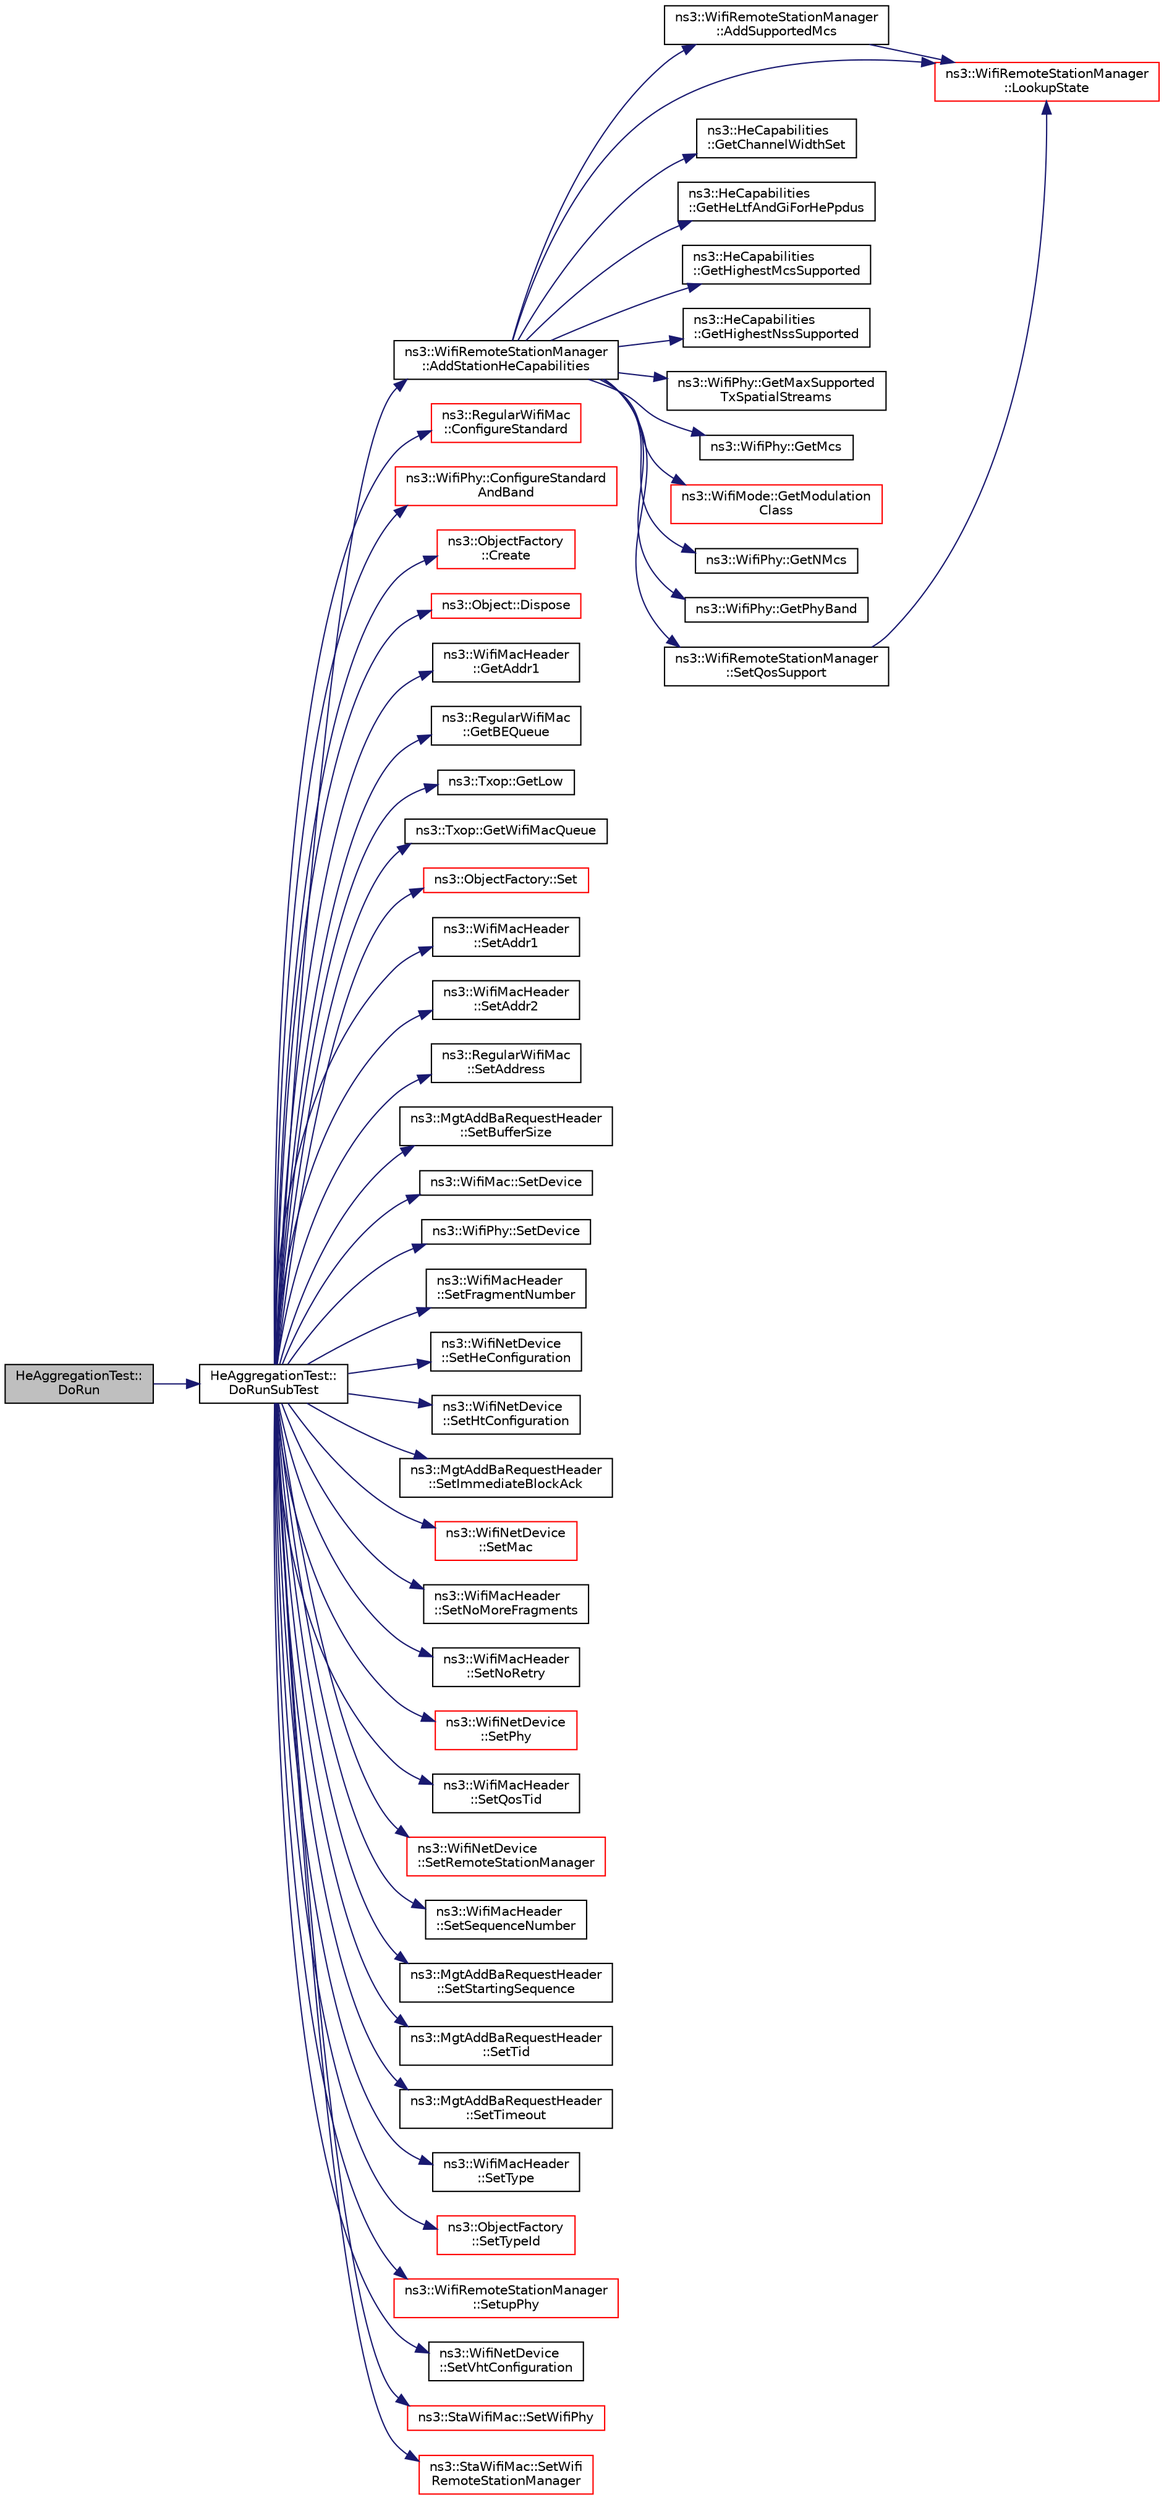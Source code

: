 digraph "HeAggregationTest::DoRun"
{
 // LATEX_PDF_SIZE
  edge [fontname="Helvetica",fontsize="10",labelfontname="Helvetica",labelfontsize="10"];
  node [fontname="Helvetica",fontsize="10",shape=record];
  rankdir="LR";
  Node1 [label="HeAggregationTest::\lDoRun",height=0.2,width=0.4,color="black", fillcolor="grey75", style="filled", fontcolor="black",tooltip="Implementation to actually run this TestCase."];
  Node1 -> Node2 [color="midnightblue",fontsize="10",style="solid",fontname="Helvetica"];
  Node2 [label="HeAggregationTest::\lDoRunSubTest",height=0.2,width=0.4,color="black", fillcolor="white", style="filled",URL="$class_he_aggregation_test.html#a2a6873db3bb78489db82a54591b429f3",tooltip="Run test for a given buffer size."];
  Node2 -> Node3 [color="midnightblue",fontsize="10",style="solid",fontname="Helvetica"];
  Node3 [label="ns3::WifiRemoteStationManager\l::AddStationHeCapabilities",height=0.2,width=0.4,color="black", fillcolor="white", style="filled",URL="$classns3_1_1_wifi_remote_station_manager.html#a8ece8d0f0cb39a10d37cd704937a793e",tooltip="Records HE capabilities of the remote station."];
  Node3 -> Node4 [color="midnightblue",fontsize="10",style="solid",fontname="Helvetica"];
  Node4 [label="ns3::WifiRemoteStationManager\l::AddSupportedMcs",height=0.2,width=0.4,color="black", fillcolor="white", style="filled",URL="$classns3_1_1_wifi_remote_station_manager.html#a4fd51c027afacdfa7225346d6d88c6b3",tooltip="Record the MCS index supported by the station."];
  Node4 -> Node5 [color="midnightblue",fontsize="10",style="solid",fontname="Helvetica"];
  Node5 [label="ns3::WifiRemoteStationManager\l::LookupState",height=0.2,width=0.4,color="red", fillcolor="white", style="filled",URL="$classns3_1_1_wifi_remote_station_manager.html#a6a5c20f231324799e383594b546ca733",tooltip="Return the state of the station associated with the given address."];
  Node3 -> Node13 [color="midnightblue",fontsize="10",style="solid",fontname="Helvetica"];
  Node13 [label="ns3::HeCapabilities\l::GetChannelWidthSet",height=0.2,width=0.4,color="black", fillcolor="white", style="filled",URL="$classns3_1_1_he_capabilities.html#abe931d92dfbfc75c6f11c3cee54b0a5f",tooltip="Get channel width set."];
  Node3 -> Node14 [color="midnightblue",fontsize="10",style="solid",fontname="Helvetica"];
  Node14 [label="ns3::HeCapabilities\l::GetHeLtfAndGiForHePpdus",height=0.2,width=0.4,color="black", fillcolor="white", style="filled",URL="$classns3_1_1_he_capabilities.html#a4ff61235d8667d94ed7d2004272c871e",tooltip="Get HE LTF and GI for HE PDPUs."];
  Node3 -> Node15 [color="midnightblue",fontsize="10",style="solid",fontname="Helvetica"];
  Node15 [label="ns3::HeCapabilities\l::GetHighestMcsSupported",height=0.2,width=0.4,color="black", fillcolor="white", style="filled",URL="$classns3_1_1_he_capabilities.html#a2bfb7e669ab31a4a64d18359b746a2db",tooltip="Get highest MCS supported."];
  Node3 -> Node16 [color="midnightblue",fontsize="10",style="solid",fontname="Helvetica"];
  Node16 [label="ns3::HeCapabilities\l::GetHighestNssSupported",height=0.2,width=0.4,color="black", fillcolor="white", style="filled",URL="$classns3_1_1_he_capabilities.html#ac8a233c7203125d521d7c89acefc39df",tooltip="Get highest NSS supported."];
  Node3 -> Node17 [color="midnightblue",fontsize="10",style="solid",fontname="Helvetica"];
  Node17 [label="ns3::WifiPhy::GetMaxSupported\lTxSpatialStreams",height=0.2,width=0.4,color="black", fillcolor="white", style="filled",URL="$classns3_1_1_wifi_phy.html#a70e3518202fa778f2a7c07be8e7c8d5f",tooltip=" "];
  Node3 -> Node18 [color="midnightblue",fontsize="10",style="solid",fontname="Helvetica"];
  Node18 [label="ns3::WifiPhy::GetMcs",height=0.2,width=0.4,color="black", fillcolor="white", style="filled",URL="$classns3_1_1_wifi_phy.html#ac5e4ea4c408896451a8ad77e77a88231",tooltip="The WifiPhy::GetMcs() method is used (e.g., by a WifiRemoteStationManager) to determine the set of tr..."];
  Node3 -> Node19 [color="midnightblue",fontsize="10",style="solid",fontname="Helvetica"];
  Node19 [label="ns3::WifiMode::GetModulation\lClass",height=0.2,width=0.4,color="red", fillcolor="white", style="filled",URL="$classns3_1_1_wifi_mode.html#a67e1664cac501221b63a2be307184cc9",tooltip=" "];
  Node3 -> Node23 [color="midnightblue",fontsize="10",style="solid",fontname="Helvetica"];
  Node23 [label="ns3::WifiPhy::GetNMcs",height=0.2,width=0.4,color="black", fillcolor="white", style="filled",URL="$classns3_1_1_wifi_phy.html#a6564e0e1e90982b5bb78898449f093e7",tooltip="The WifiPhy::GetNMcs() method is used (e.g., by a WifiRemoteStationManager) to determine the set of t..."];
  Node3 -> Node24 [color="midnightblue",fontsize="10",style="solid",fontname="Helvetica"];
  Node24 [label="ns3::WifiPhy::GetPhyBand",height=0.2,width=0.4,color="black", fillcolor="white", style="filled",URL="$classns3_1_1_wifi_phy.html#a2b02fa39810ecab33690e7a83660964f",tooltip="Get the configured Wi-Fi band."];
  Node3 -> Node5 [color="midnightblue",fontsize="10",style="solid",fontname="Helvetica"];
  Node3 -> Node25 [color="midnightblue",fontsize="10",style="solid",fontname="Helvetica"];
  Node25 [label="ns3::WifiRemoteStationManager\l::SetQosSupport",height=0.2,width=0.4,color="black", fillcolor="white", style="filled",URL="$classns3_1_1_wifi_remote_station_manager.html#a8146d57b94ed85447d28a3f66e24d45b",tooltip="Records QoS support of the remote station."];
  Node25 -> Node5 [color="midnightblue",fontsize="10",style="solid",fontname="Helvetica"];
  Node2 -> Node26 [color="midnightblue",fontsize="10",style="solid",fontname="Helvetica"];
  Node26 [label="ns3::RegularWifiMac\l::ConfigureStandard",height=0.2,width=0.4,color="red", fillcolor="white", style="filled",URL="$classns3_1_1_regular_wifi_mac.html#a99aff32071f7c8ec59d20d0b37ca2fe9",tooltip=" "];
  Node2 -> Node51 [color="midnightblue",fontsize="10",style="solid",fontname="Helvetica"];
  Node51 [label="ns3::WifiPhy::ConfigureStandard\lAndBand",height=0.2,width=0.4,color="red", fillcolor="white", style="filled",URL="$classns3_1_1_wifi_phy.html#a8051dbd3b27d1a327273424f1487d036",tooltip="Configure the PHY-level parameters for different Wi-Fi standard."];
  Node2 -> Node173 [color="midnightblue",fontsize="10",style="solid",fontname="Helvetica"];
  Node173 [label="ns3::ObjectFactory\l::Create",height=0.2,width=0.4,color="red", fillcolor="white", style="filled",URL="$classns3_1_1_object_factory.html#a52eda277f4aaab54266134ba48102ad7",tooltip="Create an Object instance of the configured TypeId."];
  Node2 -> Node255 [color="midnightblue",fontsize="10",style="solid",fontname="Helvetica"];
  Node255 [label="ns3::Object::Dispose",height=0.2,width=0.4,color="red", fillcolor="white", style="filled",URL="$classns3_1_1_object.html#aa90ae598863f6c251cdab3c3722afdaf",tooltip="Dispose of this Object."];
  Node2 -> Node257 [color="midnightblue",fontsize="10",style="solid",fontname="Helvetica"];
  Node257 [label="ns3::WifiMacHeader\l::GetAddr1",height=0.2,width=0.4,color="black", fillcolor="white", style="filled",URL="$classns3_1_1_wifi_mac_header.html#aa1c4acbda4ace9f7a920c97d71bdd097",tooltip="Return the address in the Address 1 field."];
  Node2 -> Node258 [color="midnightblue",fontsize="10",style="solid",fontname="Helvetica"];
  Node258 [label="ns3::RegularWifiMac\l::GetBEQueue",height=0.2,width=0.4,color="black", fillcolor="white", style="filled",URL="$classns3_1_1_regular_wifi_mac.html#a332d11fec14acefd309b42283fa58c3c",tooltip="Accessor for the AC_BE channel access function."];
  Node2 -> Node259 [color="midnightblue",fontsize="10",style="solid",fontname="Helvetica"];
  Node259 [label="ns3::Txop::GetLow",height=0.2,width=0.4,color="black", fillcolor="white", style="filled",URL="$classns3_1_1_txop.html#a34a0543a372e357fb7e9b9224a531ce3",tooltip="Return the MacLow associated with this Txop."];
  Node2 -> Node260 [color="midnightblue",fontsize="10",style="solid",fontname="Helvetica"];
  Node260 [label="ns3::Txop::GetWifiMacQueue",height=0.2,width=0.4,color="black", fillcolor="white", style="filled",URL="$classns3_1_1_txop.html#a4aa1f06507f029a94c192c7df64de000",tooltip="Return the packet queue associated with this Txop."];
  Node2 -> Node261 [color="midnightblue",fontsize="10",style="solid",fontname="Helvetica"];
  Node261 [label="ns3::ObjectFactory::Set",height=0.2,width=0.4,color="red", fillcolor="white", style="filled",URL="$classns3_1_1_object_factory.html#a3c9d5ed564f08ab4427e113bcc48e1d4",tooltip="Set an attribute to be set during construction."];
  Node2 -> Node267 [color="midnightblue",fontsize="10",style="solid",fontname="Helvetica"];
  Node267 [label="ns3::WifiMacHeader\l::SetAddr1",height=0.2,width=0.4,color="black", fillcolor="white", style="filled",URL="$classns3_1_1_wifi_mac_header.html#a6478a02b80d5c01657714c5c7a0ae1cb",tooltip="Fill the Address 1 field with the given address."];
  Node2 -> Node268 [color="midnightblue",fontsize="10",style="solid",fontname="Helvetica"];
  Node268 [label="ns3::WifiMacHeader\l::SetAddr2",height=0.2,width=0.4,color="black", fillcolor="white", style="filled",URL="$classns3_1_1_wifi_mac_header.html#ab6a0efdc43d39b5da5d17eae9665271d",tooltip="Fill the Address 2 field with the given address."];
  Node2 -> Node269 [color="midnightblue",fontsize="10",style="solid",fontname="Helvetica"];
  Node269 [label="ns3::RegularWifiMac\l::SetAddress",height=0.2,width=0.4,color="black", fillcolor="white", style="filled",URL="$classns3_1_1_regular_wifi_mac.html#a71265ac4dff0a65208bed95af4031391",tooltip=" "];
  Node2 -> Node270 [color="midnightblue",fontsize="10",style="solid",fontname="Helvetica"];
  Node270 [label="ns3::MgtAddBaRequestHeader\l::SetBufferSize",height=0.2,width=0.4,color="black", fillcolor="white", style="filled",URL="$classns3_1_1_mgt_add_ba_request_header.html#a480af17ddad3bf04f0adee28bccd2ef5",tooltip="Set buffer size."];
  Node2 -> Node271 [color="midnightblue",fontsize="10",style="solid",fontname="Helvetica"];
  Node271 [label="ns3::WifiMac::SetDevice",height=0.2,width=0.4,color="black", fillcolor="white", style="filled",URL="$classns3_1_1_wifi_mac.html#afe3759ba08883e2b4f85b9296bfe0063",tooltip="Sets the device this PHY is associated with."];
  Node2 -> Node272 [color="midnightblue",fontsize="10",style="solid",fontname="Helvetica"];
  Node272 [label="ns3::WifiPhy::SetDevice",height=0.2,width=0.4,color="black", fillcolor="white", style="filled",URL="$classns3_1_1_wifi_phy.html#acee10439f3178bd1f500b39cf8ded67a",tooltip="Sets the device this PHY is associated with."];
  Node2 -> Node273 [color="midnightblue",fontsize="10",style="solid",fontname="Helvetica"];
  Node273 [label="ns3::WifiMacHeader\l::SetFragmentNumber",height=0.2,width=0.4,color="black", fillcolor="white", style="filled",URL="$classns3_1_1_wifi_mac_header.html#ad11306bd3a2edf81346a14a9c4fe7388",tooltip="Set the fragment number of the header."];
  Node2 -> Node274 [color="midnightblue",fontsize="10",style="solid",fontname="Helvetica"];
  Node274 [label="ns3::WifiNetDevice\l::SetHeConfiguration",height=0.2,width=0.4,color="black", fillcolor="white", style="filled",URL="$classns3_1_1_wifi_net_device.html#a2bb9e2ba7724a4d7e9a5da3c6c3ef018",tooltip=" "];
  Node2 -> Node275 [color="midnightblue",fontsize="10",style="solid",fontname="Helvetica"];
  Node275 [label="ns3::WifiNetDevice\l::SetHtConfiguration",height=0.2,width=0.4,color="black", fillcolor="white", style="filled",URL="$classns3_1_1_wifi_net_device.html#a2f08e359eb50ff8be69d611ad3b84605",tooltip=" "];
  Node2 -> Node276 [color="midnightblue",fontsize="10",style="solid",fontname="Helvetica"];
  Node276 [label="ns3::MgtAddBaRequestHeader\l::SetImmediateBlockAck",height=0.2,width=0.4,color="black", fillcolor="white", style="filled",URL="$classns3_1_1_mgt_add_ba_request_header.html#a6c500c2af17b44cead2c9449ed35bc5f",tooltip="Enable immediate BlockAck."];
  Node2 -> Node277 [color="midnightblue",fontsize="10",style="solid",fontname="Helvetica"];
  Node277 [label="ns3::WifiNetDevice\l::SetMac",height=0.2,width=0.4,color="red", fillcolor="white", style="filled",URL="$classns3_1_1_wifi_net_device.html#a0a9b545ba9a5a8538b0c4165ab1dc93f",tooltip=" "];
  Node2 -> Node309 [color="midnightblue",fontsize="10",style="solid",fontname="Helvetica"];
  Node309 [label="ns3::WifiMacHeader\l::SetNoMoreFragments",height=0.2,width=0.4,color="black", fillcolor="white", style="filled",URL="$classns3_1_1_wifi_mac_header.html#a3898df5358df4247926b74175f2789c3",tooltip="Un-set the More Fragment bit in the Frame Control Field."];
  Node2 -> Node310 [color="midnightblue",fontsize="10",style="solid",fontname="Helvetica"];
  Node310 [label="ns3::WifiMacHeader\l::SetNoRetry",height=0.2,width=0.4,color="black", fillcolor="white", style="filled",URL="$classns3_1_1_wifi_mac_header.html#a2dbe5e569e783f6d975c13daf3015f12",tooltip="Un-set the Retry bit in the Frame Control field."];
  Node2 -> Node311 [color="midnightblue",fontsize="10",style="solid",fontname="Helvetica"];
  Node311 [label="ns3::WifiNetDevice\l::SetPhy",height=0.2,width=0.4,color="red", fillcolor="white", style="filled",URL="$classns3_1_1_wifi_net_device.html#ad5c4079445cf469d2626cf10db239edb",tooltip=" "];
  Node2 -> Node312 [color="midnightblue",fontsize="10",style="solid",fontname="Helvetica"];
  Node312 [label="ns3::WifiMacHeader\l::SetQosTid",height=0.2,width=0.4,color="black", fillcolor="white", style="filled",URL="$classns3_1_1_wifi_mac_header.html#a84a98932f5b66cca86bdfaa9cb1bcf7b",tooltip="Set the TID for the QoS header."];
  Node2 -> Node313 [color="midnightblue",fontsize="10",style="solid",fontname="Helvetica"];
  Node313 [label="ns3::WifiNetDevice\l::SetRemoteStationManager",height=0.2,width=0.4,color="red", fillcolor="white", style="filled",URL="$classns3_1_1_wifi_net_device.html#a8f05a43a0042f97c19c65bbaa33dc7e7",tooltip=" "];
  Node2 -> Node314 [color="midnightblue",fontsize="10",style="solid",fontname="Helvetica"];
  Node314 [label="ns3::WifiMacHeader\l::SetSequenceNumber",height=0.2,width=0.4,color="black", fillcolor="white", style="filled",URL="$classns3_1_1_wifi_mac_header.html#a51634924960a25606596916eabdcc12e",tooltip="Set the sequence number of the header."];
  Node2 -> Node315 [color="midnightblue",fontsize="10",style="solid",fontname="Helvetica"];
  Node315 [label="ns3::MgtAddBaRequestHeader\l::SetStartingSequence",height=0.2,width=0.4,color="black", fillcolor="white", style="filled",URL="$classns3_1_1_mgt_add_ba_request_header.html#af88f102a8becfc3e0202c4dfb969a05f",tooltip="Set the starting sequence number."];
  Node2 -> Node316 [color="midnightblue",fontsize="10",style="solid",fontname="Helvetica"];
  Node316 [label="ns3::MgtAddBaRequestHeader\l::SetTid",height=0.2,width=0.4,color="black", fillcolor="white", style="filled",URL="$classns3_1_1_mgt_add_ba_request_header.html#af21456709bd3e8a7574eda1627115eb9",tooltip="Set Traffic ID (TID)."];
  Node2 -> Node317 [color="midnightblue",fontsize="10",style="solid",fontname="Helvetica"];
  Node317 [label="ns3::MgtAddBaRequestHeader\l::SetTimeout",height=0.2,width=0.4,color="black", fillcolor="white", style="filled",URL="$classns3_1_1_mgt_add_ba_request_header.html#aeb99891a5d0299f49a027a346173f9b3",tooltip="Set timeout."];
  Node2 -> Node318 [color="midnightblue",fontsize="10",style="solid",fontname="Helvetica"];
  Node318 [label="ns3::WifiMacHeader\l::SetType",height=0.2,width=0.4,color="black", fillcolor="white", style="filled",URL="$classns3_1_1_wifi_mac_header.html#a71172371f11f1cfcb3912bb03134c285",tooltip="Set Type/Subtype values with the correct values depending on the given type."];
  Node2 -> Node222 [color="midnightblue",fontsize="10",style="solid",fontname="Helvetica"];
  Node222 [label="ns3::ObjectFactory\l::SetTypeId",height=0.2,width=0.4,color="red", fillcolor="white", style="filled",URL="$classns3_1_1_object_factory.html#a77dcd099064038a1eb7a6b8251229ec3",tooltip="Set the TypeId of the Objects to be created by this factory."];
  Node2 -> Node305 [color="midnightblue",fontsize="10",style="solid",fontname="Helvetica"];
  Node305 [label="ns3::WifiRemoteStationManager\l::SetupPhy",height=0.2,width=0.4,color="red", fillcolor="white", style="filled",URL="$classns3_1_1_wifi_remote_station_manager.html#ab6f6bd59a6268841867ca06ecb584c49",tooltip="Set up PHY associated with this device since it is the object that knows the full set of transmit rat..."];
  Node2 -> Node319 [color="midnightblue",fontsize="10",style="solid",fontname="Helvetica"];
  Node319 [label="ns3::WifiNetDevice\l::SetVhtConfiguration",height=0.2,width=0.4,color="black", fillcolor="white", style="filled",URL="$classns3_1_1_wifi_net_device.html#a780708093a9774e1f6fffc7df88e7c93",tooltip=" "];
  Node2 -> Node320 [color="midnightblue",fontsize="10",style="solid",fontname="Helvetica"];
  Node320 [label="ns3::StaWifiMac::SetWifiPhy",height=0.2,width=0.4,color="red", fillcolor="white", style="filled",URL="$classns3_1_1_sta_wifi_mac.html#a260031171ef7fb30b9fa9163b6aec455",tooltip=" "];
  Node2 -> Node556 [color="midnightblue",fontsize="10",style="solid",fontname="Helvetica"];
  Node556 [label="ns3::StaWifiMac::SetWifi\lRemoteStationManager",height=0.2,width=0.4,color="red", fillcolor="white", style="filled",URL="$classns3_1_1_sta_wifi_mac.html#a8673adeb61638809f95d1e9e875f7b98",tooltip="Set up WifiRemoteStationManager associated with this StaWifiMac."];
}
